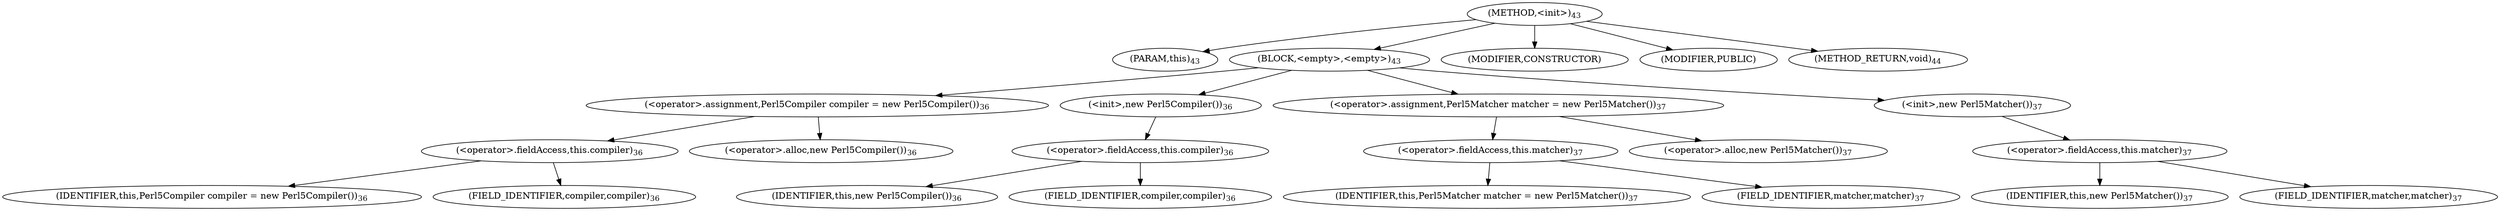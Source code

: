 digraph "&lt;init&gt;" {  
"47" [label = <(METHOD,&lt;init&gt;)<SUB>43</SUB>> ]
"48" [label = <(PARAM,this)<SUB>43</SUB>> ]
"49" [label = <(BLOCK,&lt;empty&gt;,&lt;empty&gt;)<SUB>43</SUB>> ]
"50" [label = <(&lt;operator&gt;.assignment,Perl5Compiler compiler = new Perl5Compiler())<SUB>36</SUB>> ]
"51" [label = <(&lt;operator&gt;.fieldAccess,this.compiler)<SUB>36</SUB>> ]
"52" [label = <(IDENTIFIER,this,Perl5Compiler compiler = new Perl5Compiler())<SUB>36</SUB>> ]
"53" [label = <(FIELD_IDENTIFIER,compiler,compiler)<SUB>36</SUB>> ]
"54" [label = <(&lt;operator&gt;.alloc,new Perl5Compiler())<SUB>36</SUB>> ]
"55" [label = <(&lt;init&gt;,new Perl5Compiler())<SUB>36</SUB>> ]
"56" [label = <(&lt;operator&gt;.fieldAccess,this.compiler)<SUB>36</SUB>> ]
"57" [label = <(IDENTIFIER,this,new Perl5Compiler())<SUB>36</SUB>> ]
"58" [label = <(FIELD_IDENTIFIER,compiler,compiler)<SUB>36</SUB>> ]
"59" [label = <(&lt;operator&gt;.assignment,Perl5Matcher matcher = new Perl5Matcher())<SUB>37</SUB>> ]
"60" [label = <(&lt;operator&gt;.fieldAccess,this.matcher)<SUB>37</SUB>> ]
"61" [label = <(IDENTIFIER,this,Perl5Matcher matcher = new Perl5Matcher())<SUB>37</SUB>> ]
"62" [label = <(FIELD_IDENTIFIER,matcher,matcher)<SUB>37</SUB>> ]
"63" [label = <(&lt;operator&gt;.alloc,new Perl5Matcher())<SUB>37</SUB>> ]
"64" [label = <(&lt;init&gt;,new Perl5Matcher())<SUB>37</SUB>> ]
"65" [label = <(&lt;operator&gt;.fieldAccess,this.matcher)<SUB>37</SUB>> ]
"66" [label = <(IDENTIFIER,this,new Perl5Matcher())<SUB>37</SUB>> ]
"67" [label = <(FIELD_IDENTIFIER,matcher,matcher)<SUB>37</SUB>> ]
"68" [label = <(MODIFIER,CONSTRUCTOR)> ]
"69" [label = <(MODIFIER,PUBLIC)> ]
"70" [label = <(METHOD_RETURN,void)<SUB>44</SUB>> ]
  "47" -> "48" 
  "47" -> "49" 
  "47" -> "68" 
  "47" -> "69" 
  "47" -> "70" 
  "49" -> "50" 
  "49" -> "55" 
  "49" -> "59" 
  "49" -> "64" 
  "50" -> "51" 
  "50" -> "54" 
  "51" -> "52" 
  "51" -> "53" 
  "55" -> "56" 
  "56" -> "57" 
  "56" -> "58" 
  "59" -> "60" 
  "59" -> "63" 
  "60" -> "61" 
  "60" -> "62" 
  "64" -> "65" 
  "65" -> "66" 
  "65" -> "67" 
}
